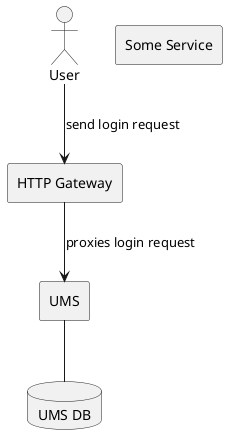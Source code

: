 @startuml
actor User as U
rectangle "HTTP Gateway" as Gate
rectangle UMS
rectangle "Some Service"
database "UMS DB" as umsdb

UMS -- umsdb

U --> Gate: send login request
Gate --> UMS: proxies login request

@enduml